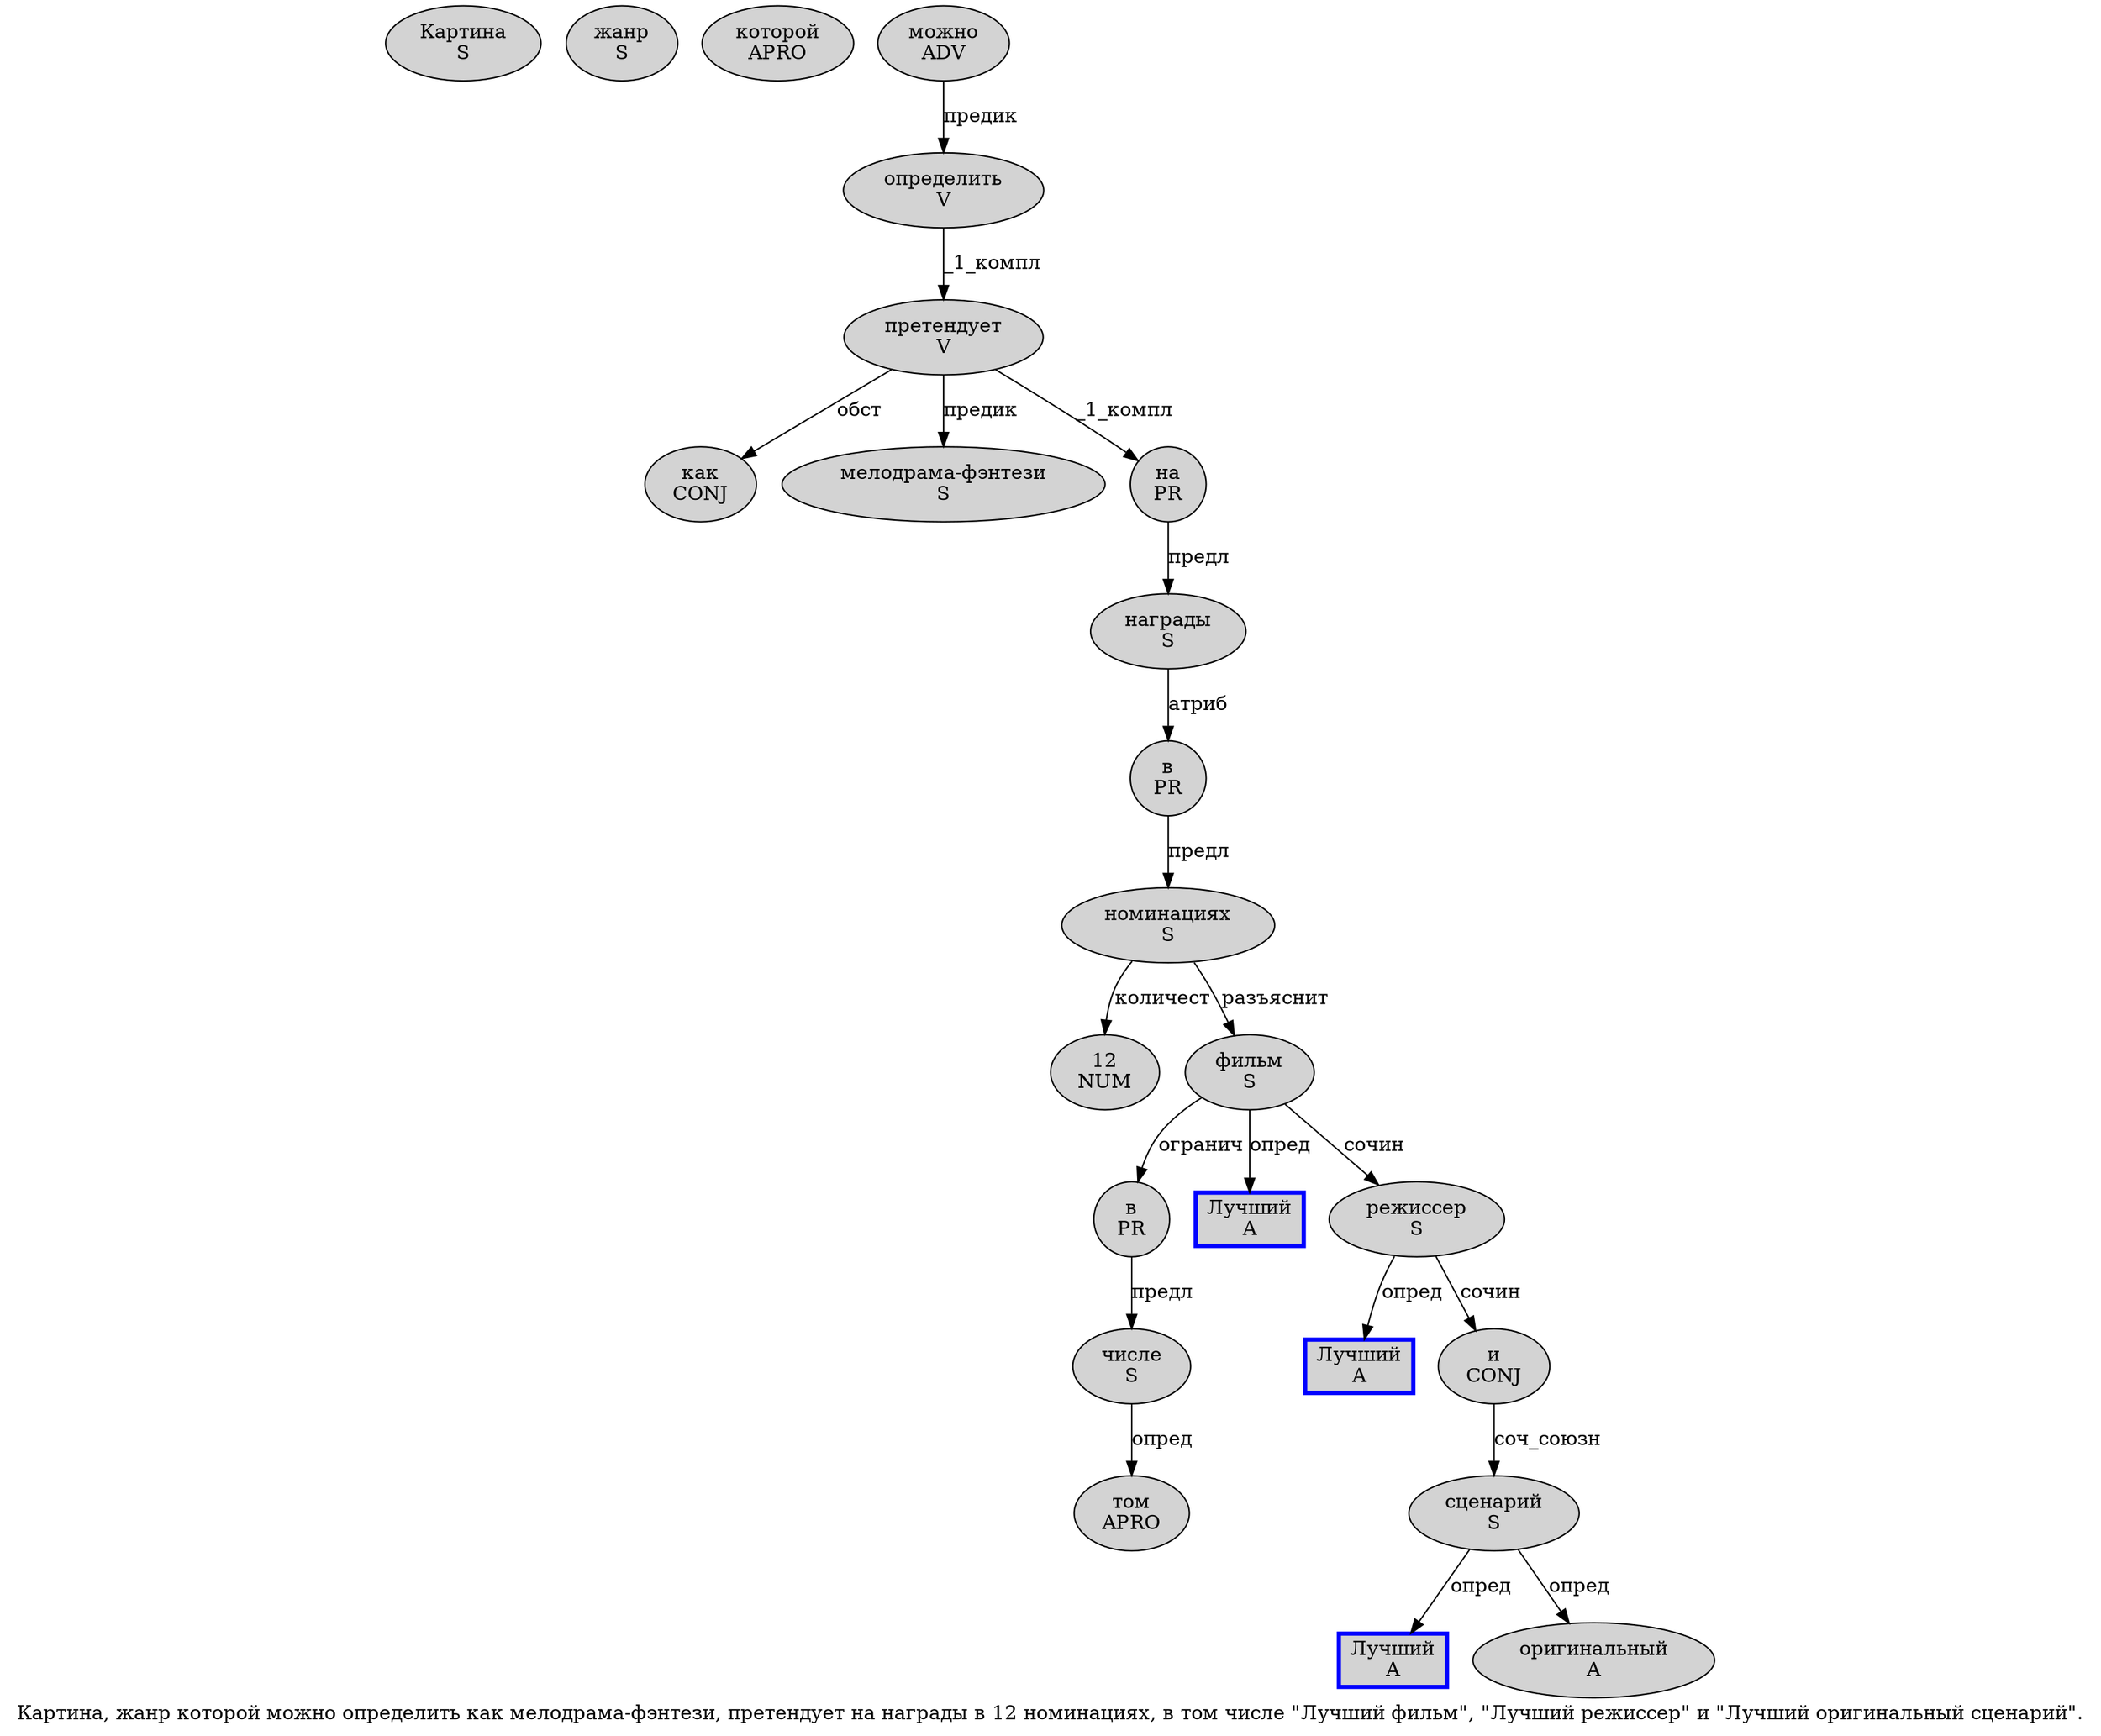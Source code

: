 digraph SENTENCE_555 {
	graph [label="Картина, жанр которой можно определить как мелодрама-фэнтези, претендует на награды в 12 номинациях, в том числе \"Лучший фильм\", \"Лучший режиссер\" и \"Лучший оригинальный сценарий\"."]
	node [style=filled]
		0 [label="Картина
S" color="" fillcolor=lightgray penwidth=1 shape=ellipse]
		2 [label="жанр
S" color="" fillcolor=lightgray penwidth=1 shape=ellipse]
		3 [label="которой
APRO" color="" fillcolor=lightgray penwidth=1 shape=ellipse]
		4 [label="можно
ADV" color="" fillcolor=lightgray penwidth=1 shape=ellipse]
		5 [label="определить
V" color="" fillcolor=lightgray penwidth=1 shape=ellipse]
		6 [label="как
CONJ" color="" fillcolor=lightgray penwidth=1 shape=ellipse]
		7 [label="мелодрама-фэнтези
S" color="" fillcolor=lightgray penwidth=1 shape=ellipse]
		9 [label="претендует
V" color="" fillcolor=lightgray penwidth=1 shape=ellipse]
		10 [label="на
PR" color="" fillcolor=lightgray penwidth=1 shape=ellipse]
		11 [label="награды
S" color="" fillcolor=lightgray penwidth=1 shape=ellipse]
		12 [label="в
PR" color="" fillcolor=lightgray penwidth=1 shape=ellipse]
		13 [label="12
NUM" color="" fillcolor=lightgray penwidth=1 shape=ellipse]
		14 [label="номинациях
S" color="" fillcolor=lightgray penwidth=1 shape=ellipse]
		16 [label="в
PR" color="" fillcolor=lightgray penwidth=1 shape=ellipse]
		17 [label="том
APRO" color="" fillcolor=lightgray penwidth=1 shape=ellipse]
		18 [label="числе
S" color="" fillcolor=lightgray penwidth=1 shape=ellipse]
		20 [label="Лучший
A" color=blue fillcolor=lightgray penwidth=3 shape=box]
		21 [label="фильм
S" color="" fillcolor=lightgray penwidth=1 shape=ellipse]
		25 [label="Лучший
A" color=blue fillcolor=lightgray penwidth=3 shape=box]
		26 [label="режиссер
S" color="" fillcolor=lightgray penwidth=1 shape=ellipse]
		28 [label="и
CONJ" color="" fillcolor=lightgray penwidth=1 shape=ellipse]
		30 [label="Лучший
A" color=blue fillcolor=lightgray penwidth=3 shape=box]
		31 [label="оригинальный
A" color="" fillcolor=lightgray penwidth=1 shape=ellipse]
		32 [label="сценарий
S" color="" fillcolor=lightgray penwidth=1 shape=ellipse]
			5 -> 9 [label="_1_компл"]
			14 -> 13 [label="количест"]
			14 -> 21 [label="разъяснит"]
			11 -> 12 [label="атриб"]
			28 -> 32 [label="соч_союзн"]
			10 -> 11 [label="предл"]
			4 -> 5 [label="предик"]
			12 -> 14 [label="предл"]
			26 -> 25 [label="опред"]
			26 -> 28 [label="сочин"]
			9 -> 6 [label="обст"]
			9 -> 7 [label="предик"]
			9 -> 10 [label="_1_компл"]
			21 -> 16 [label="огранич"]
			21 -> 20 [label="опред"]
			21 -> 26 [label="сочин"]
			32 -> 30 [label="опред"]
			32 -> 31 [label="опред"]
			18 -> 17 [label="опред"]
			16 -> 18 [label="предл"]
}